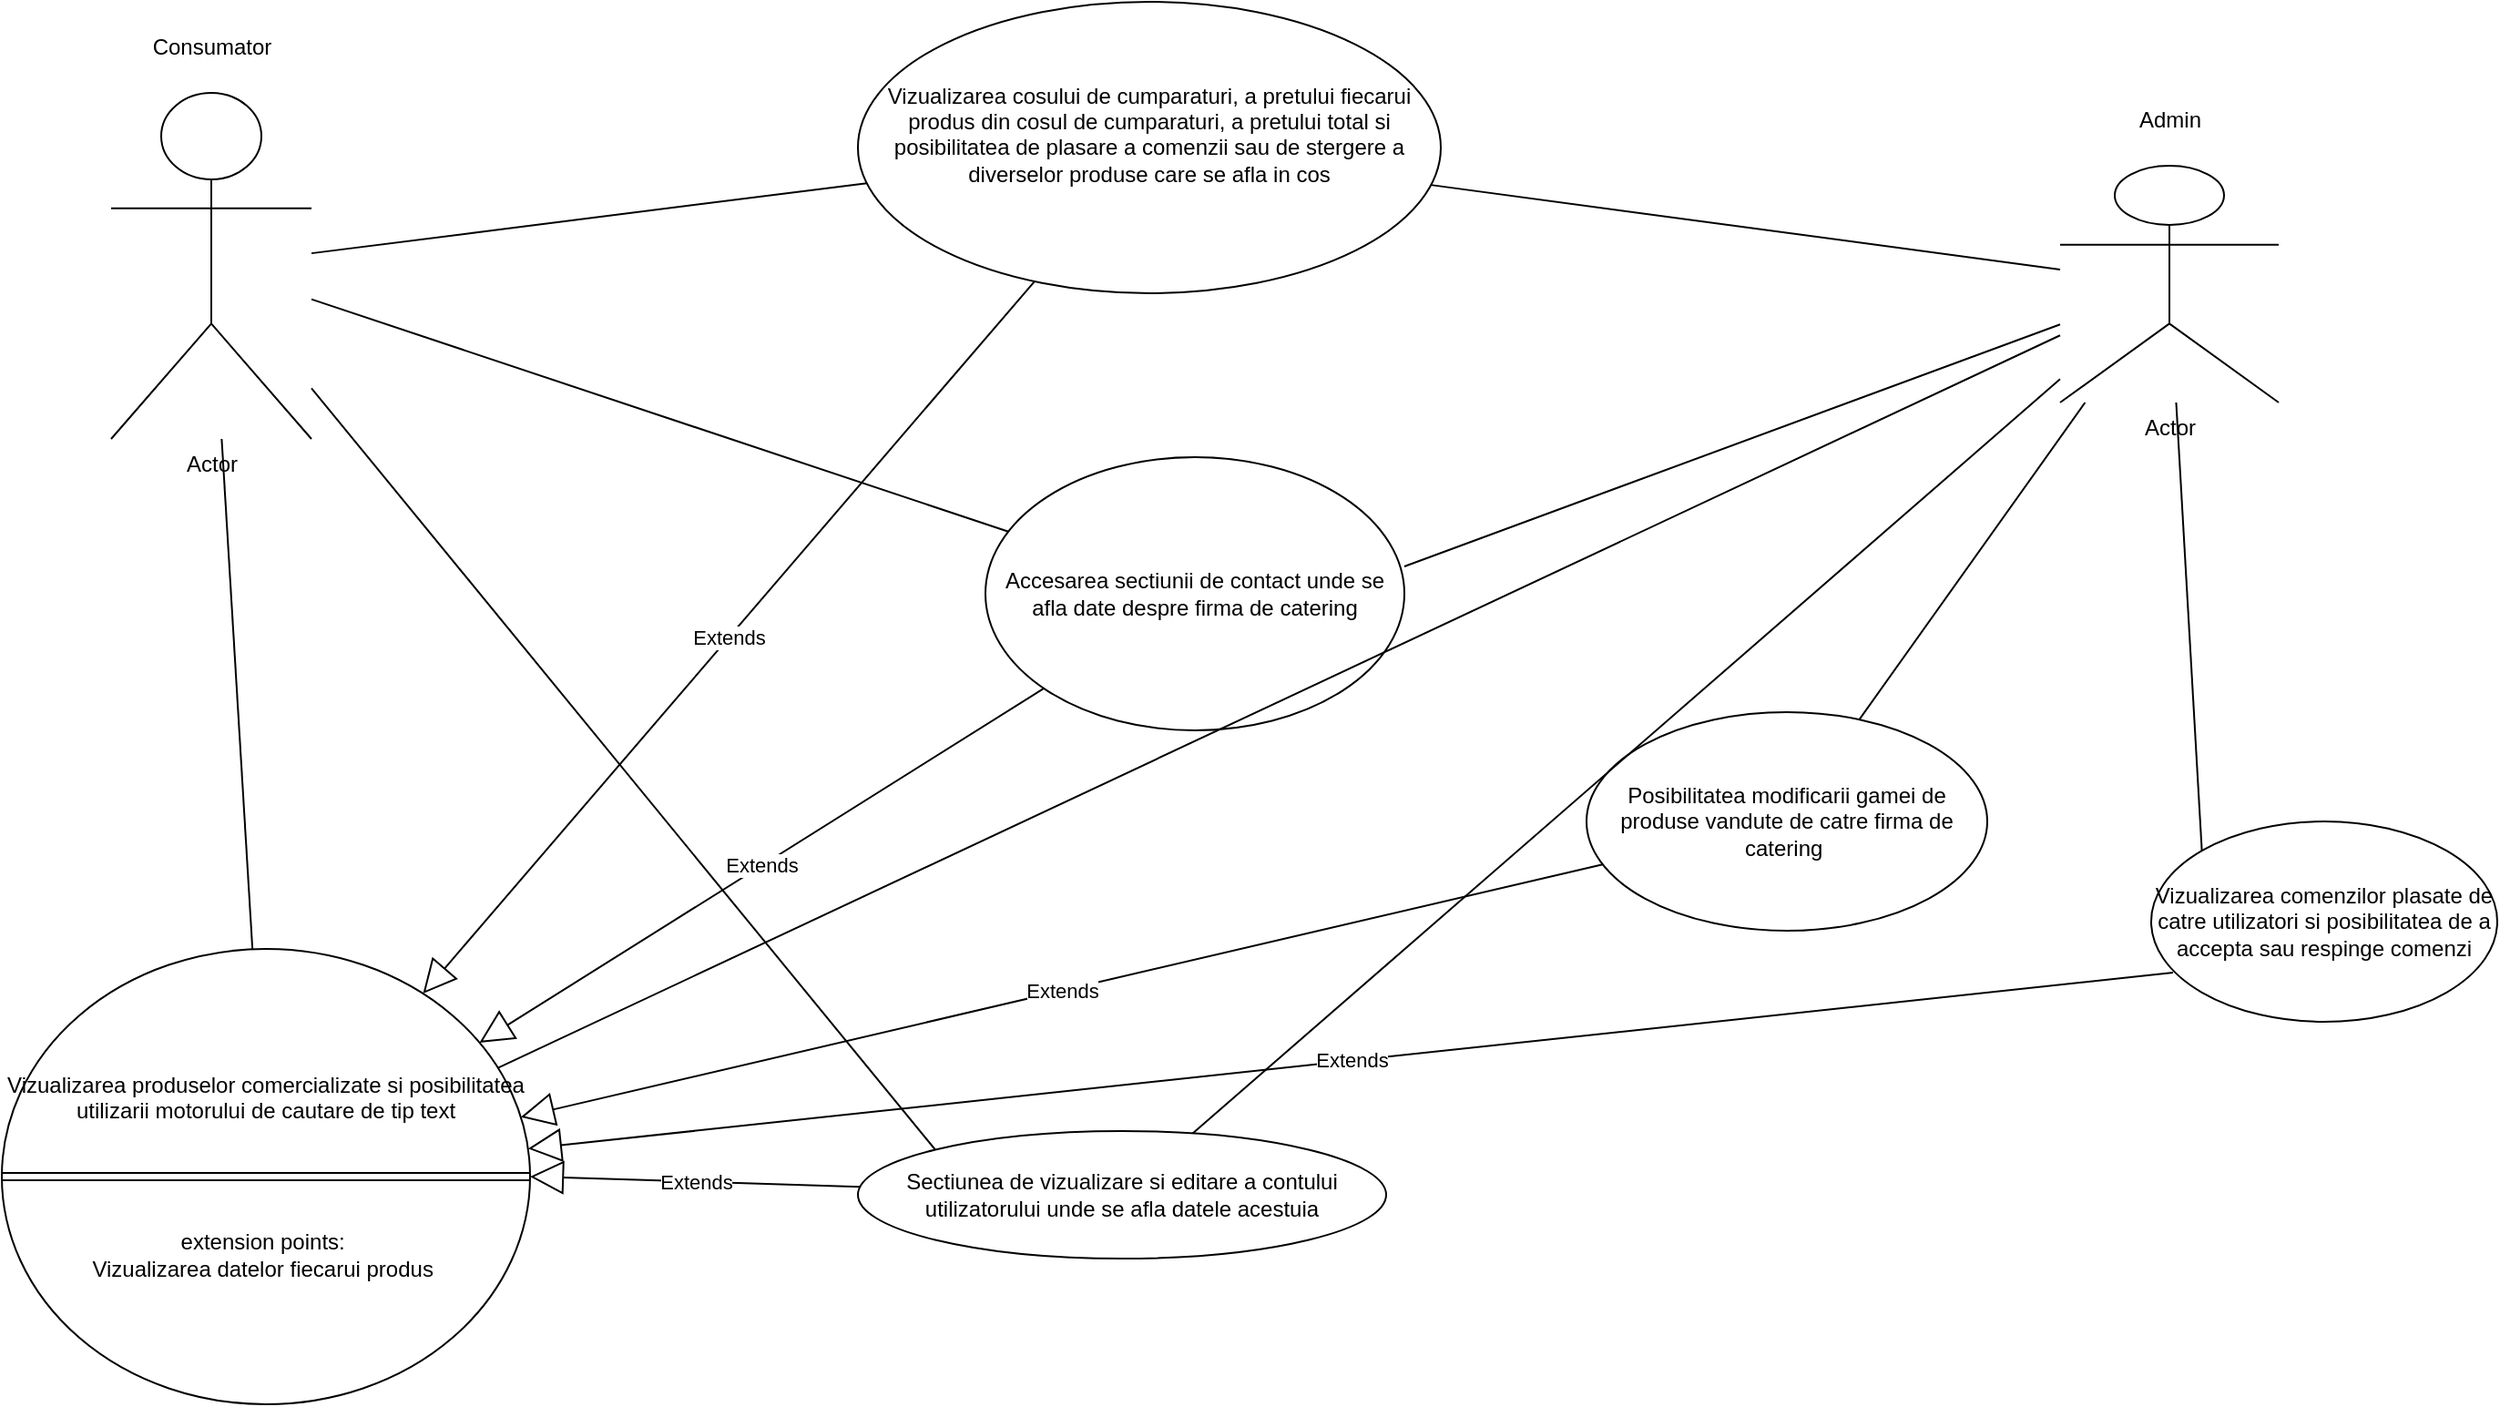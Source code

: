 <mxfile version="20.8.1" type="device"><diagram id="_FZdCrsbgfhxk4lHC66T" name="Page-1"><mxGraphModel dx="2074" dy="1156" grid="1" gridSize="10" guides="1" tooltips="1" connect="1" arrows="1" fold="1" page="1" pageScale="1" pageWidth="850" pageHeight="1100" math="0" shadow="0"><root><mxCell id="0"/><mxCell id="1" parent="0"/><mxCell id="7q8uaboMX0xEy9Nbleu2-1" value="Actor" style="shape=umlActor;verticalLabelPosition=bottom;verticalAlign=top;html=1;fillColor=#FFFFFF;" vertex="1" parent="1"><mxGeometry x="140" y="100" width="110" height="190" as="geometry"/></mxCell><mxCell id="7q8uaboMX0xEy9Nbleu2-8" value="&lt;font color=&quot;#000000&quot;&gt;Vizualizarea cosului de cumparaturi, a pretului fiecarui produs din cosul de cumparaturi, a pretului total si posibilitatea de plasare a comenzii sau de stergere a diverselor produse care se afla in cos&lt;br&gt;&lt;br&gt;&lt;/font&gt;" style="ellipse;whiteSpace=wrap;html=1;fontColor=#B58150;fillColor=#FFFFFF;" vertex="1" parent="1"><mxGeometry x="550" y="50" width="320" height="160" as="geometry"/></mxCell><mxCell id="7q8uaboMX0xEy9Nbleu2-9" value="" style="endArrow=none;html=1;rounded=0;fontColor=#B58150;" edge="1" parent="1" source="7q8uaboMX0xEy9Nbleu2-1" target="7q8uaboMX0xEy9Nbleu2-8"><mxGeometry width="50" height="50" relative="1" as="geometry"><mxPoint x="220" y="270" as="sourcePoint"/><mxPoint x="270" y="220" as="targetPoint"/></mxGeometry></mxCell><mxCell id="7q8uaboMX0xEy9Nbleu2-10" value="Accesarea sectiunii de contact unde se afla date despre firma de catering" style="ellipse;whiteSpace=wrap;html=1;fontColor=#000000;fillColor=#FFFFFF;" vertex="1" parent="1"><mxGeometry x="620" y="300" width="230" height="150" as="geometry"/></mxCell><mxCell id="7q8uaboMX0xEy9Nbleu2-11" value="" style="endArrow=none;html=1;rounded=0;fontColor=#000000;" edge="1" parent="1" source="7q8uaboMX0xEy9Nbleu2-1" target="7q8uaboMX0xEy9Nbleu2-10"><mxGeometry width="50" height="50" relative="1" as="geometry"><mxPoint x="210" y="450" as="sourcePoint"/><mxPoint x="260" y="400" as="targetPoint"/></mxGeometry></mxCell><mxCell id="7q8uaboMX0xEy9Nbleu2-12" value="Sectiunea de vizualizare si editare a contului utilizatorului unde se afla datele acestuia" style="ellipse;whiteSpace=wrap;html=1;fontColor=#000000;fillColor=#FFFFFF;" vertex="1" parent="1"><mxGeometry x="550" y="670" width="290" height="70" as="geometry"/></mxCell><mxCell id="7q8uaboMX0xEy9Nbleu2-13" value="" style="endArrow=none;html=1;rounded=0;fontColor=#000000;entryX=0;entryY=0;entryDx=0;entryDy=0;" edge="1" parent="1" source="7q8uaboMX0xEy9Nbleu2-1" target="7q8uaboMX0xEy9Nbleu2-12"><mxGeometry width="50" height="50" relative="1" as="geometry"><mxPoint x="180" y="510" as="sourcePoint"/><mxPoint x="230" y="460" as="targetPoint"/></mxGeometry></mxCell><mxCell id="7q8uaboMX0xEy9Nbleu2-14" value="Vizualizarea produselor comercializate si posibilitatea utilizarii motorului de cautare de tip text&lt;br&gt;&lt;br&gt;&lt;br&gt;&lt;br&gt;&lt;br&gt;extension points:&amp;nbsp;&lt;br&gt;Vizualizarea datelor fiecarui produs&amp;nbsp;" style="ellipse;whiteSpace=wrap;html=1;fontColor=#000000;fillColor=#FFFFFF;" vertex="1" parent="1"><mxGeometry x="80" y="570" width="290" height="250" as="geometry"/></mxCell><mxCell id="7q8uaboMX0xEy9Nbleu2-16" value="" style="shape=link;html=1;rounded=0;fontColor=#000000;exitX=0;exitY=0.5;exitDx=0;exitDy=0;entryX=1;entryY=0.5;entryDx=0;entryDy=0;" edge="1" parent="1" source="7q8uaboMX0xEy9Nbleu2-14" target="7q8uaboMX0xEy9Nbleu2-14"><mxGeometry width="100" relative="1" as="geometry"><mxPoint x="130" y="750" as="sourcePoint"/><mxPoint x="340" y="750" as="targetPoint"/></mxGeometry></mxCell><mxCell id="7q8uaboMX0xEy9Nbleu2-18" value="" style="endArrow=none;html=1;rounded=0;fontColor=#000000;" edge="1" parent="1" source="7q8uaboMX0xEy9Nbleu2-14" target="7q8uaboMX0xEy9Nbleu2-1"><mxGeometry width="50" height="50" relative="1" as="geometry"><mxPoint x="160" y="460" as="sourcePoint"/><mxPoint x="210" y="410" as="targetPoint"/></mxGeometry></mxCell><mxCell id="7q8uaboMX0xEy9Nbleu2-19" value="Extends" style="endArrow=block;endSize=16;endFill=0;html=1;rounded=0;fontColor=#000000;entryX=1;entryY=0.5;entryDx=0;entryDy=0;" edge="1" parent="1" source="7q8uaboMX0xEy9Nbleu2-12" target="7q8uaboMX0xEy9Nbleu2-14"><mxGeometry width="160" relative="1" as="geometry"><mxPoint x="380" y="900" as="sourcePoint"/><mxPoint x="540" y="900" as="targetPoint"/></mxGeometry></mxCell><mxCell id="7q8uaboMX0xEy9Nbleu2-20" value="Extends" style="endArrow=block;endSize=16;endFill=0;html=1;rounded=0;fontColor=#000000;" edge="1" parent="1" source="7q8uaboMX0xEy9Nbleu2-10" target="7q8uaboMX0xEy9Nbleu2-14"><mxGeometry width="160" relative="1" as="geometry"><mxPoint x="780.467" y="677.806" as="sourcePoint"/><mxPoint x="410" y="685" as="targetPoint"/></mxGeometry></mxCell><mxCell id="7q8uaboMX0xEy9Nbleu2-21" value="Extends" style="endArrow=block;endSize=16;endFill=0;html=1;rounded=0;fontColor=#000000;" edge="1" parent="1" source="7q8uaboMX0xEy9Nbleu2-8" target="7q8uaboMX0xEy9Nbleu2-14"><mxGeometry width="160" relative="1" as="geometry"><mxPoint x="790.467" y="687.806" as="sourcePoint"/><mxPoint x="420" y="695" as="targetPoint"/></mxGeometry></mxCell><mxCell id="7q8uaboMX0xEy9Nbleu2-22" value="Actor" style="shape=umlActor;verticalLabelPosition=bottom;verticalAlign=top;html=1;fontColor=#000000;fillColor=#FFFFFF;" vertex="1" parent="1"><mxGeometry x="1210" y="140" width="120" height="130" as="geometry"/></mxCell><mxCell id="7q8uaboMX0xEy9Nbleu2-23" value="Admin" style="text;html=1;align=center;verticalAlign=middle;resizable=0;points=[];autosize=1;strokeColor=none;fillColor=none;fontColor=#000000;" vertex="1" parent="1"><mxGeometry x="1240" y="100" width="60" height="30" as="geometry"/></mxCell><mxCell id="7q8uaboMX0xEy9Nbleu2-24" value="Consumator" style="text;html=1;align=center;verticalAlign=middle;resizable=0;points=[];autosize=1;strokeColor=none;fillColor=none;fontColor=#000000;" vertex="1" parent="1"><mxGeometry x="150" y="60" width="90" height="30" as="geometry"/></mxCell><mxCell id="7q8uaboMX0xEy9Nbleu2-26" value="Vizualizarea comenzilor plasate de catre utilizatori si posibilitatea de a accepta sau respinge comenzi&lt;br&gt;" style="ellipse;whiteSpace=wrap;html=1;fontColor=#000000;fillColor=#FFFFFF;" vertex="1" parent="1"><mxGeometry x="1260" y="500" width="190" height="110" as="geometry"/></mxCell><mxCell id="7q8uaboMX0xEy9Nbleu2-27" value="" style="endArrow=none;html=1;rounded=0;fontColor=#000000;exitX=0;exitY=0;exitDx=0;exitDy=0;" edge="1" parent="1" source="7q8uaboMX0xEy9Nbleu2-26" target="7q8uaboMX0xEy9Nbleu2-22"><mxGeometry width="50" height="50" relative="1" as="geometry"><mxPoint x="1190" y="380" as="sourcePoint"/><mxPoint x="1240" y="330" as="targetPoint"/></mxGeometry></mxCell><mxCell id="7q8uaboMX0xEy9Nbleu2-28" value="Posibilitatea modificarii gamei de produse vandute de catre firma de catering&amp;nbsp;" style="ellipse;whiteSpace=wrap;html=1;fontColor=#000000;fillColor=#FFFFFF;" vertex="1" parent="1"><mxGeometry x="950" y="440" width="220" height="120" as="geometry"/></mxCell><mxCell id="7q8uaboMX0xEy9Nbleu2-29" value="" style="endArrow=none;html=1;rounded=0;fontColor=#000000;" edge="1" parent="1" source="7q8uaboMX0xEy9Nbleu2-28" target="7q8uaboMX0xEy9Nbleu2-22"><mxGeometry width="50" height="50" relative="1" as="geometry"><mxPoint x="1040" y="330" as="sourcePoint"/><mxPoint x="1090" y="280" as="targetPoint"/></mxGeometry></mxCell><mxCell id="7q8uaboMX0xEy9Nbleu2-30" value="Extends" style="endArrow=block;endSize=16;endFill=0;html=1;rounded=0;fontColor=#000000;" edge="1" parent="1" source="7q8uaboMX0xEy9Nbleu2-28" target="7q8uaboMX0xEy9Nbleu2-14"><mxGeometry width="160" relative="1" as="geometry"><mxPoint x="910" y="590" as="sourcePoint"/><mxPoint x="1070" y="590" as="targetPoint"/></mxGeometry></mxCell><mxCell id="7q8uaboMX0xEy9Nbleu2-31" value="Extends" style="endArrow=block;endSize=16;endFill=0;html=1;rounded=0;fontColor=#000000;exitX=0.063;exitY=0.755;exitDx=0;exitDy=0;exitPerimeter=0;" edge="1" parent="1" source="7q8uaboMX0xEy9Nbleu2-26" target="7q8uaboMX0xEy9Nbleu2-14"><mxGeometry width="160" relative="1" as="geometry"><mxPoint x="1060" y="710" as="sourcePoint"/><mxPoint x="1220" y="710" as="targetPoint"/></mxGeometry></mxCell><mxCell id="7q8uaboMX0xEy9Nbleu2-32" value="" style="endArrow=none;html=1;rounded=0;fontColor=#000000;exitX=1;exitY=0.4;exitDx=0;exitDy=0;exitPerimeter=0;" edge="1" parent="1" source="7q8uaboMX0xEy9Nbleu2-10" target="7q8uaboMX0xEy9Nbleu2-22"><mxGeometry width="50" height="50" relative="1" as="geometry"><mxPoint x="1091.718" y="451.181" as="sourcePoint"/><mxPoint x="1166" y="250" as="targetPoint"/></mxGeometry></mxCell><mxCell id="7q8uaboMX0xEy9Nbleu2-33" value="" style="endArrow=none;html=1;rounded=0;fontColor=#000000;" edge="1" parent="1" source="7q8uaboMX0xEy9Nbleu2-8" target="7q8uaboMX0xEy9Nbleu2-22"><mxGeometry width="50" height="50" relative="1" as="geometry"><mxPoint x="1101.718" y="461.181" as="sourcePoint"/><mxPoint x="1176" y="260" as="targetPoint"/></mxGeometry></mxCell><mxCell id="7q8uaboMX0xEy9Nbleu2-34" value="" style="endArrow=none;html=1;rounded=0;fontColor=#000000;" edge="1" parent="1" source="7q8uaboMX0xEy9Nbleu2-14" target="7q8uaboMX0xEy9Nbleu2-22"><mxGeometry width="50" height="50" relative="1" as="geometry"><mxPoint x="1111.718" y="471.181" as="sourcePoint"/><mxPoint x="1186" y="270" as="targetPoint"/></mxGeometry></mxCell><mxCell id="7q8uaboMX0xEy9Nbleu2-35" value="" style="endArrow=none;html=1;rounded=0;fontColor=#000000;" edge="1" parent="1" source="7q8uaboMX0xEy9Nbleu2-12" target="7q8uaboMX0xEy9Nbleu2-22"><mxGeometry width="50" height="50" relative="1" as="geometry"><mxPoint x="1121.718" y="481.181" as="sourcePoint"/><mxPoint x="1196" y="280" as="targetPoint"/></mxGeometry></mxCell></root></mxGraphModel></diagram></mxfile>